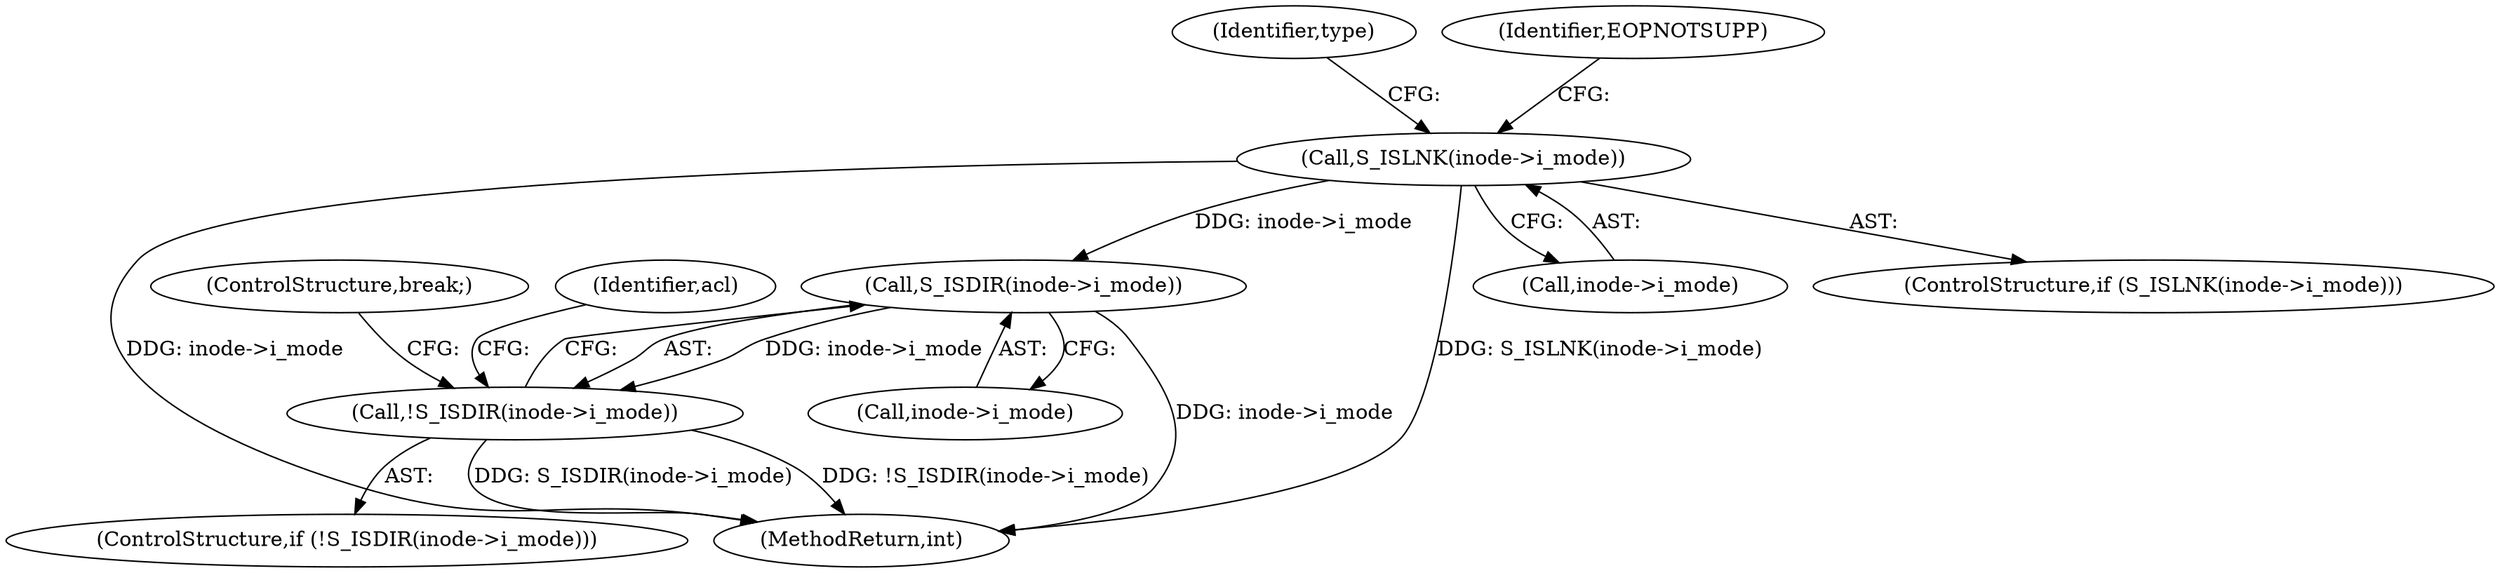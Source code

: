 digraph "0_linux_073931017b49d9458aa351605b43a7e34598caef_9@pointer" {
"1000168" [label="(Call,S_ISDIR(inode->i_mode))"];
"1000120" [label="(Call,S_ISLNK(inode->i_mode))"];
"1000167" [label="(Call,!S_ISDIR(inode->i_mode))"];
"1000166" [label="(ControlStructure,if (!S_ISDIR(inode->i_mode)))"];
"1000178" [label="(ControlStructure,break;)"];
"1000128" [label="(Identifier,type)"];
"1000229" [label="(MethodReturn,int)"];
"1000169" [label="(Call,inode->i_mode)"];
"1000168" [label="(Call,S_ISDIR(inode->i_mode))"];
"1000120" [label="(Call,S_ISLNK(inode->i_mode))"];
"1000167" [label="(Call,!S_ISDIR(inode->i_mode))"];
"1000174" [label="(Identifier,acl)"];
"1000121" [label="(Call,inode->i_mode)"];
"1000119" [label="(ControlStructure,if (S_ISLNK(inode->i_mode)))"];
"1000126" [label="(Identifier,EOPNOTSUPP)"];
"1000168" -> "1000167"  [label="AST: "];
"1000168" -> "1000169"  [label="CFG: "];
"1000169" -> "1000168"  [label="AST: "];
"1000167" -> "1000168"  [label="CFG: "];
"1000168" -> "1000229"  [label="DDG: inode->i_mode"];
"1000168" -> "1000167"  [label="DDG: inode->i_mode"];
"1000120" -> "1000168"  [label="DDG: inode->i_mode"];
"1000120" -> "1000119"  [label="AST: "];
"1000120" -> "1000121"  [label="CFG: "];
"1000121" -> "1000120"  [label="AST: "];
"1000126" -> "1000120"  [label="CFG: "];
"1000128" -> "1000120"  [label="CFG: "];
"1000120" -> "1000229"  [label="DDG: inode->i_mode"];
"1000120" -> "1000229"  [label="DDG: S_ISLNK(inode->i_mode)"];
"1000167" -> "1000166"  [label="AST: "];
"1000174" -> "1000167"  [label="CFG: "];
"1000178" -> "1000167"  [label="CFG: "];
"1000167" -> "1000229"  [label="DDG: S_ISDIR(inode->i_mode)"];
"1000167" -> "1000229"  [label="DDG: !S_ISDIR(inode->i_mode)"];
}
